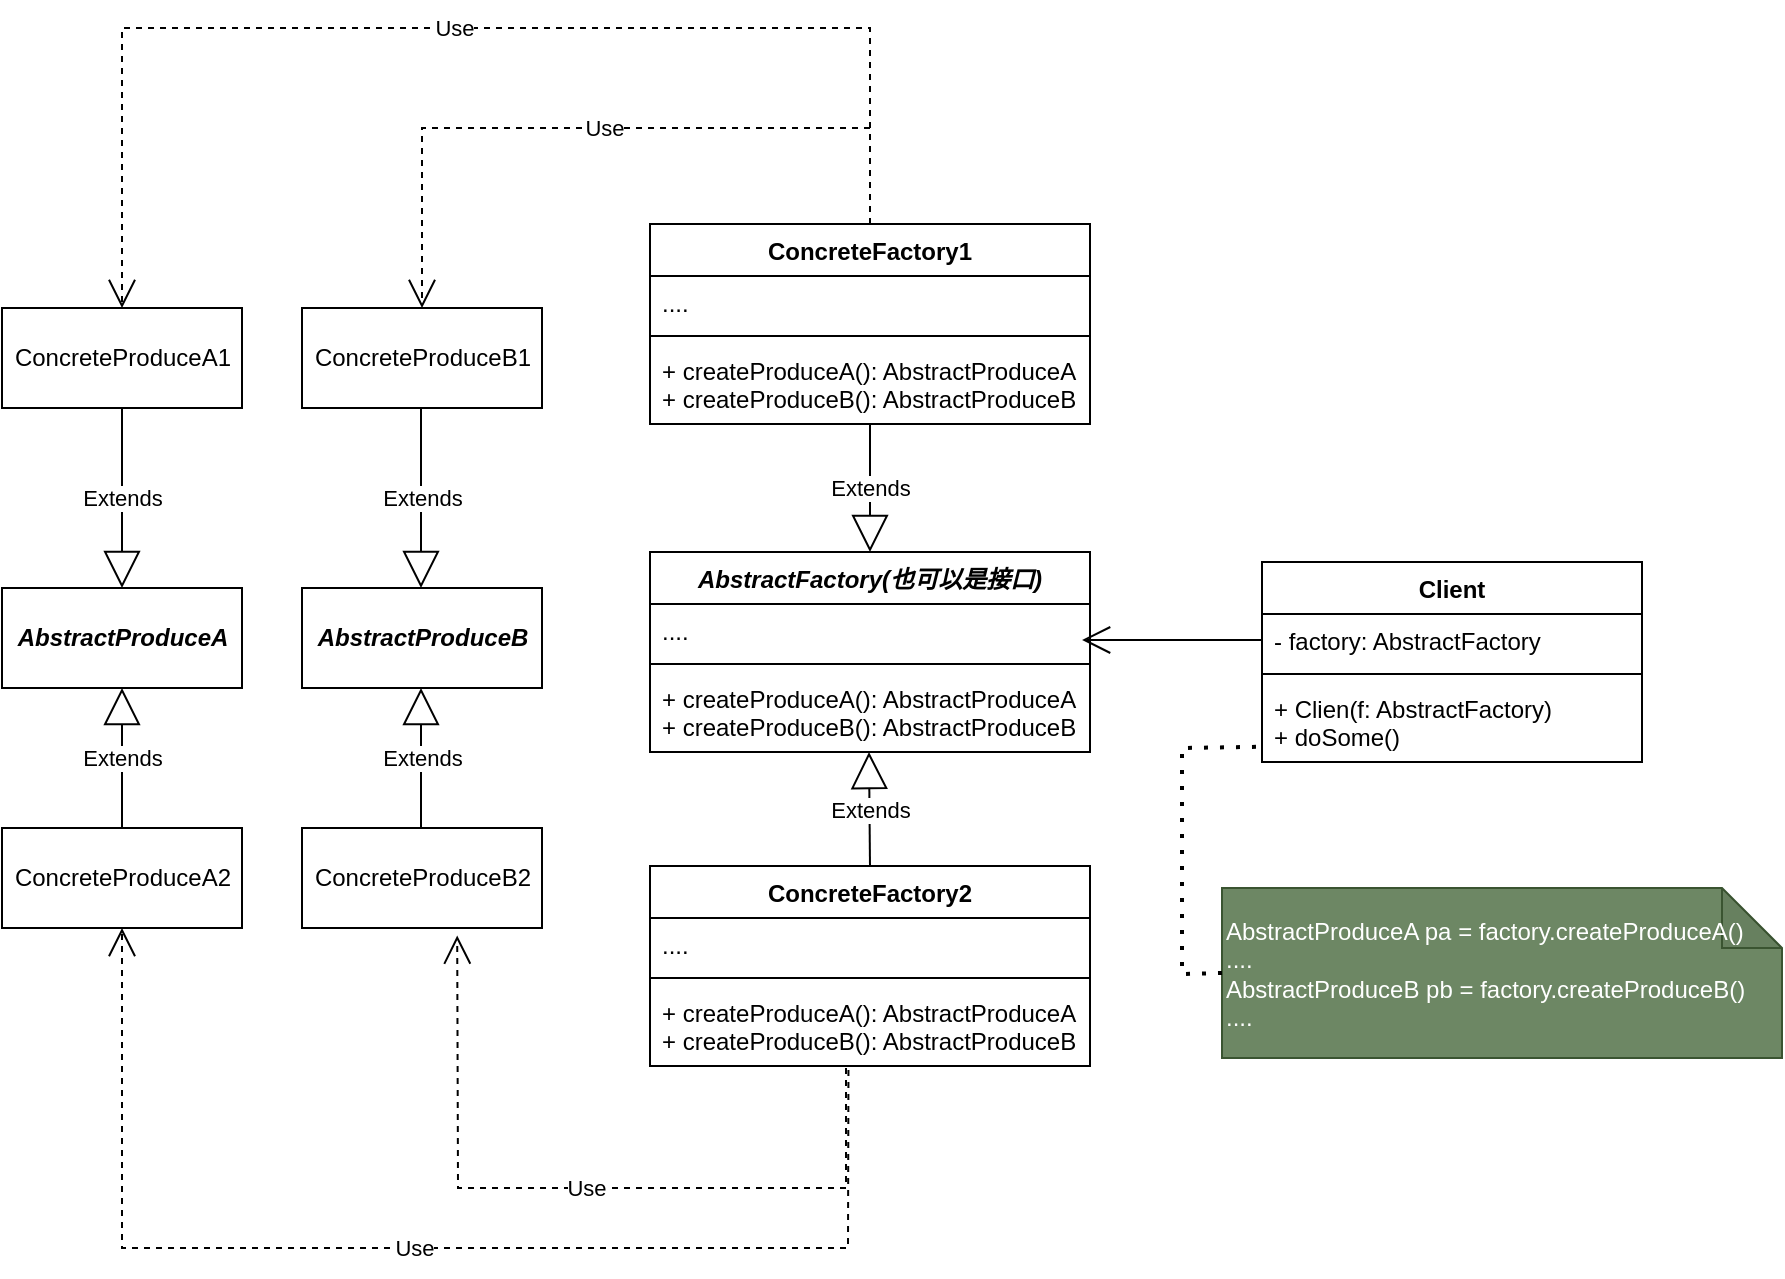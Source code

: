 <mxfile version="20.5.1" type="github">
  <diagram id="esbuEfsjHjqXaueNE3MM" name="第 1 页">
    <mxGraphModel dx="1550" dy="859" grid="1" gridSize="10" guides="1" tooltips="1" connect="1" arrows="1" fold="1" page="1" pageScale="1" pageWidth="827" pageHeight="1169" math="0" shadow="0">
      <root>
        <mxCell id="0" />
        <mxCell id="1" parent="0" />
        <mxCell id="CsxcGwLY2P6ZBR0HJjW4-53" value="AbstractProduceA" style="html=1;fontStyle=3" vertex="1" parent="1">
          <mxGeometry x="10" y="350" width="120" height="50" as="geometry" />
        </mxCell>
        <mxCell id="CsxcGwLY2P6ZBR0HJjW4-54" value="AbstractProduceB" style="html=1;fontStyle=3" vertex="1" parent="1">
          <mxGeometry x="160" y="350" width="120" height="50" as="geometry" />
        </mxCell>
        <mxCell id="CsxcGwLY2P6ZBR0HJjW4-55" value="ConcreteProduceA1" style="html=1;" vertex="1" parent="1">
          <mxGeometry x="10" y="210" width="120" height="50" as="geometry" />
        </mxCell>
        <mxCell id="CsxcGwLY2P6ZBR0HJjW4-56" value="ConcreteProduceB1" style="html=1;" vertex="1" parent="1">
          <mxGeometry x="160" y="210" width="120" height="50" as="geometry" />
        </mxCell>
        <mxCell id="CsxcGwLY2P6ZBR0HJjW4-57" value="ConcreteProduceA2" style="html=1;" vertex="1" parent="1">
          <mxGeometry x="10" y="470" width="120" height="50" as="geometry" />
        </mxCell>
        <mxCell id="CsxcGwLY2P6ZBR0HJjW4-58" value="ConcreteProduceB2" style="html=1;" vertex="1" parent="1">
          <mxGeometry x="160" y="470" width="120" height="50" as="geometry" />
        </mxCell>
        <mxCell id="CsxcGwLY2P6ZBR0HJjW4-59" value="Extends" style="endArrow=block;endSize=16;endFill=0;html=1;rounded=0;exitX=0.5;exitY=0;exitDx=0;exitDy=0;" edge="1" parent="1" source="CsxcGwLY2P6ZBR0HJjW4-57" target="CsxcGwLY2P6ZBR0HJjW4-53">
          <mxGeometry width="160" relative="1" as="geometry">
            <mxPoint x="20" y="430" as="sourcePoint" />
            <mxPoint x="180" y="430" as="targetPoint" />
          </mxGeometry>
        </mxCell>
        <mxCell id="CsxcGwLY2P6ZBR0HJjW4-60" value="Extends" style="endArrow=block;endSize=16;endFill=0;html=1;rounded=0;exitX=0.5;exitY=0;exitDx=0;exitDy=0;" edge="1" parent="1">
          <mxGeometry width="160" relative="1" as="geometry">
            <mxPoint x="219.5" y="470" as="sourcePoint" />
            <mxPoint x="219.5" y="400" as="targetPoint" />
          </mxGeometry>
        </mxCell>
        <mxCell id="CsxcGwLY2P6ZBR0HJjW4-61" value="Extends" style="endArrow=block;endSize=16;endFill=0;html=1;rounded=0;entryX=0.5;entryY=0;entryDx=0;entryDy=0;exitX=0.5;exitY=1;exitDx=0;exitDy=0;" edge="1" parent="1" source="CsxcGwLY2P6ZBR0HJjW4-55" target="CsxcGwLY2P6ZBR0HJjW4-53">
          <mxGeometry width="160" relative="1" as="geometry">
            <mxPoint x="40" y="280" as="sourcePoint" />
            <mxPoint x="80" y="260" as="targetPoint" />
          </mxGeometry>
        </mxCell>
        <mxCell id="CsxcGwLY2P6ZBR0HJjW4-62" value="Extends" style="endArrow=block;endSize=16;endFill=0;html=1;rounded=0;entryX=0.5;entryY=0;entryDx=0;entryDy=0;exitX=0.5;exitY=1;exitDx=0;exitDy=0;" edge="1" parent="1">
          <mxGeometry width="160" relative="1" as="geometry">
            <mxPoint x="219.5" y="260" as="sourcePoint" />
            <mxPoint x="219.5" y="350" as="targetPoint" />
          </mxGeometry>
        </mxCell>
        <mxCell id="CsxcGwLY2P6ZBR0HJjW4-64" value="AbstractFactory(也可以是接口)" style="swimlane;fontStyle=3;align=center;verticalAlign=top;childLayout=stackLayout;horizontal=1;startSize=26;horizontalStack=0;resizeParent=1;resizeParentMax=0;resizeLast=0;collapsible=1;marginBottom=0;" vertex="1" parent="1">
          <mxGeometry x="334" y="332" width="220" height="100" as="geometry" />
        </mxCell>
        <mxCell id="CsxcGwLY2P6ZBR0HJjW4-65" value="...." style="text;strokeColor=none;fillColor=none;align=left;verticalAlign=top;spacingLeft=4;spacingRight=4;overflow=hidden;rotatable=0;points=[[0,0.5],[1,0.5]];portConstraint=eastwest;" vertex="1" parent="CsxcGwLY2P6ZBR0HJjW4-64">
          <mxGeometry y="26" width="220" height="26" as="geometry" />
        </mxCell>
        <mxCell id="CsxcGwLY2P6ZBR0HJjW4-66" value="" style="line;strokeWidth=1;fillColor=none;align=left;verticalAlign=middle;spacingTop=-1;spacingLeft=3;spacingRight=3;rotatable=0;labelPosition=right;points=[];portConstraint=eastwest;strokeColor=inherit;" vertex="1" parent="CsxcGwLY2P6ZBR0HJjW4-64">
          <mxGeometry y="52" width="220" height="8" as="geometry" />
        </mxCell>
        <mxCell id="CsxcGwLY2P6ZBR0HJjW4-67" value="+ createProduceA(): AbstractProduceA&#xa;+ createProduceB(): AbstractProduceB" style="text;strokeColor=none;fillColor=none;align=left;verticalAlign=top;spacingLeft=4;spacingRight=4;overflow=hidden;rotatable=0;points=[[0,0.5],[1,0.5]];portConstraint=eastwest;" vertex="1" parent="CsxcGwLY2P6ZBR0HJjW4-64">
          <mxGeometry y="60" width="220" height="40" as="geometry" />
        </mxCell>
        <mxCell id="CsxcGwLY2P6ZBR0HJjW4-68" value="ConcreteFactory1" style="swimlane;fontStyle=1;align=center;verticalAlign=top;childLayout=stackLayout;horizontal=1;startSize=26;horizontalStack=0;resizeParent=1;resizeParentMax=0;resizeLast=0;collapsible=1;marginBottom=0;" vertex="1" parent="1">
          <mxGeometry x="334" y="168" width="220" height="100" as="geometry" />
        </mxCell>
        <mxCell id="CsxcGwLY2P6ZBR0HJjW4-69" value="...." style="text;strokeColor=none;fillColor=none;align=left;verticalAlign=top;spacingLeft=4;spacingRight=4;overflow=hidden;rotatable=0;points=[[0,0.5],[1,0.5]];portConstraint=eastwest;" vertex="1" parent="CsxcGwLY2P6ZBR0HJjW4-68">
          <mxGeometry y="26" width="220" height="26" as="geometry" />
        </mxCell>
        <mxCell id="CsxcGwLY2P6ZBR0HJjW4-70" value="" style="line;strokeWidth=1;fillColor=none;align=left;verticalAlign=middle;spacingTop=-1;spacingLeft=3;spacingRight=3;rotatable=0;labelPosition=right;points=[];portConstraint=eastwest;strokeColor=inherit;" vertex="1" parent="CsxcGwLY2P6ZBR0HJjW4-68">
          <mxGeometry y="52" width="220" height="8" as="geometry" />
        </mxCell>
        <mxCell id="CsxcGwLY2P6ZBR0HJjW4-71" value="+ createProduceA(): AbstractProduceA&#xa;+ createProduceB(): AbstractProduceB" style="text;strokeColor=none;fillColor=none;align=left;verticalAlign=top;spacingLeft=4;spacingRight=4;overflow=hidden;rotatable=0;points=[[0,0.5],[1,0.5]];portConstraint=eastwest;" vertex="1" parent="CsxcGwLY2P6ZBR0HJjW4-68">
          <mxGeometry y="60" width="220" height="40" as="geometry" />
        </mxCell>
        <mxCell id="CsxcGwLY2P6ZBR0HJjW4-72" value="ConcreteFactory2" style="swimlane;fontStyle=1;align=center;verticalAlign=top;childLayout=stackLayout;horizontal=1;startSize=26;horizontalStack=0;resizeParent=1;resizeParentMax=0;resizeLast=0;collapsible=1;marginBottom=0;" vertex="1" parent="1">
          <mxGeometry x="334" y="489" width="220" height="100" as="geometry" />
        </mxCell>
        <mxCell id="CsxcGwLY2P6ZBR0HJjW4-73" value="...." style="text;strokeColor=none;fillColor=none;align=left;verticalAlign=top;spacingLeft=4;spacingRight=4;overflow=hidden;rotatable=0;points=[[0,0.5],[1,0.5]];portConstraint=eastwest;" vertex="1" parent="CsxcGwLY2P6ZBR0HJjW4-72">
          <mxGeometry y="26" width="220" height="26" as="geometry" />
        </mxCell>
        <mxCell id="CsxcGwLY2P6ZBR0HJjW4-74" value="" style="line;strokeWidth=1;fillColor=none;align=left;verticalAlign=middle;spacingTop=-1;spacingLeft=3;spacingRight=3;rotatable=0;labelPosition=right;points=[];portConstraint=eastwest;strokeColor=inherit;" vertex="1" parent="CsxcGwLY2P6ZBR0HJjW4-72">
          <mxGeometry y="52" width="220" height="8" as="geometry" />
        </mxCell>
        <mxCell id="CsxcGwLY2P6ZBR0HJjW4-75" value="+ createProduceA(): AbstractProduceA&#xa;+ createProduceB(): AbstractProduceB" style="text;strokeColor=none;fillColor=none;align=left;verticalAlign=top;spacingLeft=4;spacingRight=4;overflow=hidden;rotatable=0;points=[[0,0.5],[1,0.5]];portConstraint=eastwest;" vertex="1" parent="CsxcGwLY2P6ZBR0HJjW4-72">
          <mxGeometry y="60" width="220" height="40" as="geometry" />
        </mxCell>
        <mxCell id="CsxcGwLY2P6ZBR0HJjW4-76" value="Extends" style="endArrow=block;endSize=16;endFill=0;html=1;rounded=0;entryX=0.5;entryY=0;entryDx=0;entryDy=0;" edge="1" parent="1" source="CsxcGwLY2P6ZBR0HJjW4-71" target="CsxcGwLY2P6ZBR0HJjW4-64">
          <mxGeometry width="160" relative="1" as="geometry">
            <mxPoint x="444" y="290" as="sourcePoint" />
            <mxPoint x="443.5" y="370" as="targetPoint" />
          </mxGeometry>
        </mxCell>
        <mxCell id="CsxcGwLY2P6ZBR0HJjW4-77" value="Extends" style="endArrow=block;endSize=16;endFill=0;html=1;rounded=0;exitX=0.5;exitY=0;exitDx=0;exitDy=0;" edge="1" parent="1" source="CsxcGwLY2P6ZBR0HJjW4-72">
          <mxGeometry width="160" relative="1" as="geometry">
            <mxPoint x="444" y="480" as="sourcePoint" />
            <mxPoint x="443.5" y="432" as="targetPoint" />
          </mxGeometry>
        </mxCell>
        <mxCell id="CsxcGwLY2P6ZBR0HJjW4-78" value="Use" style="endArrow=open;endSize=12;dashed=1;html=1;rounded=0;entryX=0.5;entryY=0;entryDx=0;entryDy=0;exitX=0.5;exitY=0;exitDx=0;exitDy=0;" edge="1" parent="1" source="CsxcGwLY2P6ZBR0HJjW4-68" target="CsxcGwLY2P6ZBR0HJjW4-55">
          <mxGeometry width="160" relative="1" as="geometry">
            <mxPoint x="420" y="150" as="sourcePoint" />
            <mxPoint x="580" y="150" as="targetPoint" />
            <Array as="points">
              <mxPoint x="444" y="70" />
              <mxPoint x="70" y="70" />
            </Array>
          </mxGeometry>
        </mxCell>
        <mxCell id="CsxcGwLY2P6ZBR0HJjW4-79" value="Use" style="endArrow=open;endSize=12;dashed=1;html=1;rounded=0;exitX=0.5;exitY=0;exitDx=0;exitDy=0;entryX=0.5;entryY=0;entryDx=0;entryDy=0;" edge="1" parent="1" source="CsxcGwLY2P6ZBR0HJjW4-68" target="CsxcGwLY2P6ZBR0HJjW4-56">
          <mxGeometry width="160" relative="1" as="geometry">
            <mxPoint x="454" y="178" as="sourcePoint" />
            <mxPoint x="110" y="190" as="targetPoint" />
            <Array as="points">
              <mxPoint x="444" y="120" />
              <mxPoint x="220" y="120" />
            </Array>
          </mxGeometry>
        </mxCell>
        <mxCell id="CsxcGwLY2P6ZBR0HJjW4-80" value="Use" style="endArrow=open;endSize=12;dashed=1;html=1;rounded=0;entryX=0.5;entryY=1;entryDx=0;entryDy=0;exitX=0.451;exitY=1.05;exitDx=0;exitDy=0;exitPerimeter=0;" edge="1" parent="1" source="CsxcGwLY2P6ZBR0HJjW4-75" target="CsxcGwLY2P6ZBR0HJjW4-57">
          <mxGeometry width="160" relative="1" as="geometry">
            <mxPoint x="310" y="680" as="sourcePoint" />
            <mxPoint x="470" y="680" as="targetPoint" />
            <Array as="points">
              <mxPoint x="433" y="680" />
              <mxPoint x="70" y="680" />
            </Array>
          </mxGeometry>
        </mxCell>
        <mxCell id="CsxcGwLY2P6ZBR0HJjW4-81" value="Use" style="endArrow=open;endSize=12;dashed=1;html=1;rounded=0;entryX=0.63;entryY=1.076;entryDx=0;entryDy=0;entryPerimeter=0;" edge="1" parent="1">
          <mxGeometry width="160" relative="1" as="geometry">
            <mxPoint x="432" y="590" as="sourcePoint" />
            <mxPoint x="237.6" y="523.8" as="targetPoint" />
            <Array as="points">
              <mxPoint x="432" y="650" />
              <mxPoint x="238" y="650" />
            </Array>
          </mxGeometry>
        </mxCell>
        <mxCell id="CsxcGwLY2P6ZBR0HJjW4-82" value="Client" style="swimlane;fontStyle=1;align=center;verticalAlign=top;childLayout=stackLayout;horizontal=1;startSize=26;horizontalStack=0;resizeParent=1;resizeParentMax=0;resizeLast=0;collapsible=1;marginBottom=0;" vertex="1" parent="1">
          <mxGeometry x="640" y="337" width="190" height="100" as="geometry" />
        </mxCell>
        <mxCell id="CsxcGwLY2P6ZBR0HJjW4-83" value="- factory: AbstractFactory" style="text;strokeColor=none;fillColor=none;align=left;verticalAlign=top;spacingLeft=4;spacingRight=4;overflow=hidden;rotatable=0;points=[[0,0.5],[1,0.5]];portConstraint=eastwest;" vertex="1" parent="CsxcGwLY2P6ZBR0HJjW4-82">
          <mxGeometry y="26" width="190" height="26" as="geometry" />
        </mxCell>
        <mxCell id="CsxcGwLY2P6ZBR0HJjW4-84" value="" style="line;strokeWidth=1;fillColor=none;align=left;verticalAlign=middle;spacingTop=-1;spacingLeft=3;spacingRight=3;rotatable=0;labelPosition=right;points=[];portConstraint=eastwest;strokeColor=inherit;" vertex="1" parent="CsxcGwLY2P6ZBR0HJjW4-82">
          <mxGeometry y="52" width="190" height="8" as="geometry" />
        </mxCell>
        <mxCell id="CsxcGwLY2P6ZBR0HJjW4-85" value="+ Clien(f: AbstractFactory)&#xa;+ doSome()" style="text;strokeColor=none;fillColor=none;align=left;verticalAlign=top;spacingLeft=4;spacingRight=4;overflow=hidden;rotatable=0;points=[[0,0.5],[1,0.5]];portConstraint=eastwest;" vertex="1" parent="CsxcGwLY2P6ZBR0HJjW4-82">
          <mxGeometry y="60" width="190" height="40" as="geometry" />
        </mxCell>
        <mxCell id="CsxcGwLY2P6ZBR0HJjW4-86" value="AbstractProduceA pa = factory.createProduceA()&lt;br&gt;....&lt;br&gt;AbstractProduceB pb = factory.createProduceB()&lt;br&gt;...." style="shape=note;whiteSpace=wrap;html=1;backgroundOutline=1;darkOpacity=0.05;align=left;fillColor=#6d8764;strokeColor=#3A5431;fontColor=#ffffff;" vertex="1" parent="1">
          <mxGeometry x="620" y="500" width="280" height="85" as="geometry" />
        </mxCell>
        <mxCell id="CsxcGwLY2P6ZBR0HJjW4-87" value="" style="endArrow=none;dashed=1;html=1;dashPattern=1 3;strokeWidth=2;rounded=0;exitX=0;exitY=0.5;exitDx=0;exitDy=0;exitPerimeter=0;entryX=-0.006;entryY=0.81;entryDx=0;entryDy=0;entryPerimeter=0;" edge="1" parent="1" source="CsxcGwLY2P6ZBR0HJjW4-86" target="CsxcGwLY2P6ZBR0HJjW4-85">
          <mxGeometry width="50" height="50" relative="1" as="geometry">
            <mxPoint x="600" y="500" as="sourcePoint" />
            <mxPoint x="640" y="420" as="targetPoint" />
            <Array as="points">
              <mxPoint x="600" y="543" />
              <mxPoint x="600" y="430" />
            </Array>
          </mxGeometry>
        </mxCell>
        <mxCell id="CsxcGwLY2P6ZBR0HJjW4-88" value="" style="endArrow=open;endFill=1;endSize=12;html=1;rounded=0;exitX=0;exitY=0.5;exitDx=0;exitDy=0;entryX=0.982;entryY=0.692;entryDx=0;entryDy=0;entryPerimeter=0;" edge="1" parent="1" source="CsxcGwLY2P6ZBR0HJjW4-83" target="CsxcGwLY2P6ZBR0HJjW4-65">
          <mxGeometry width="160" relative="1" as="geometry">
            <mxPoint x="630" y="250" as="sourcePoint" />
            <mxPoint x="560" y="380" as="targetPoint" />
          </mxGeometry>
        </mxCell>
      </root>
    </mxGraphModel>
  </diagram>
</mxfile>
